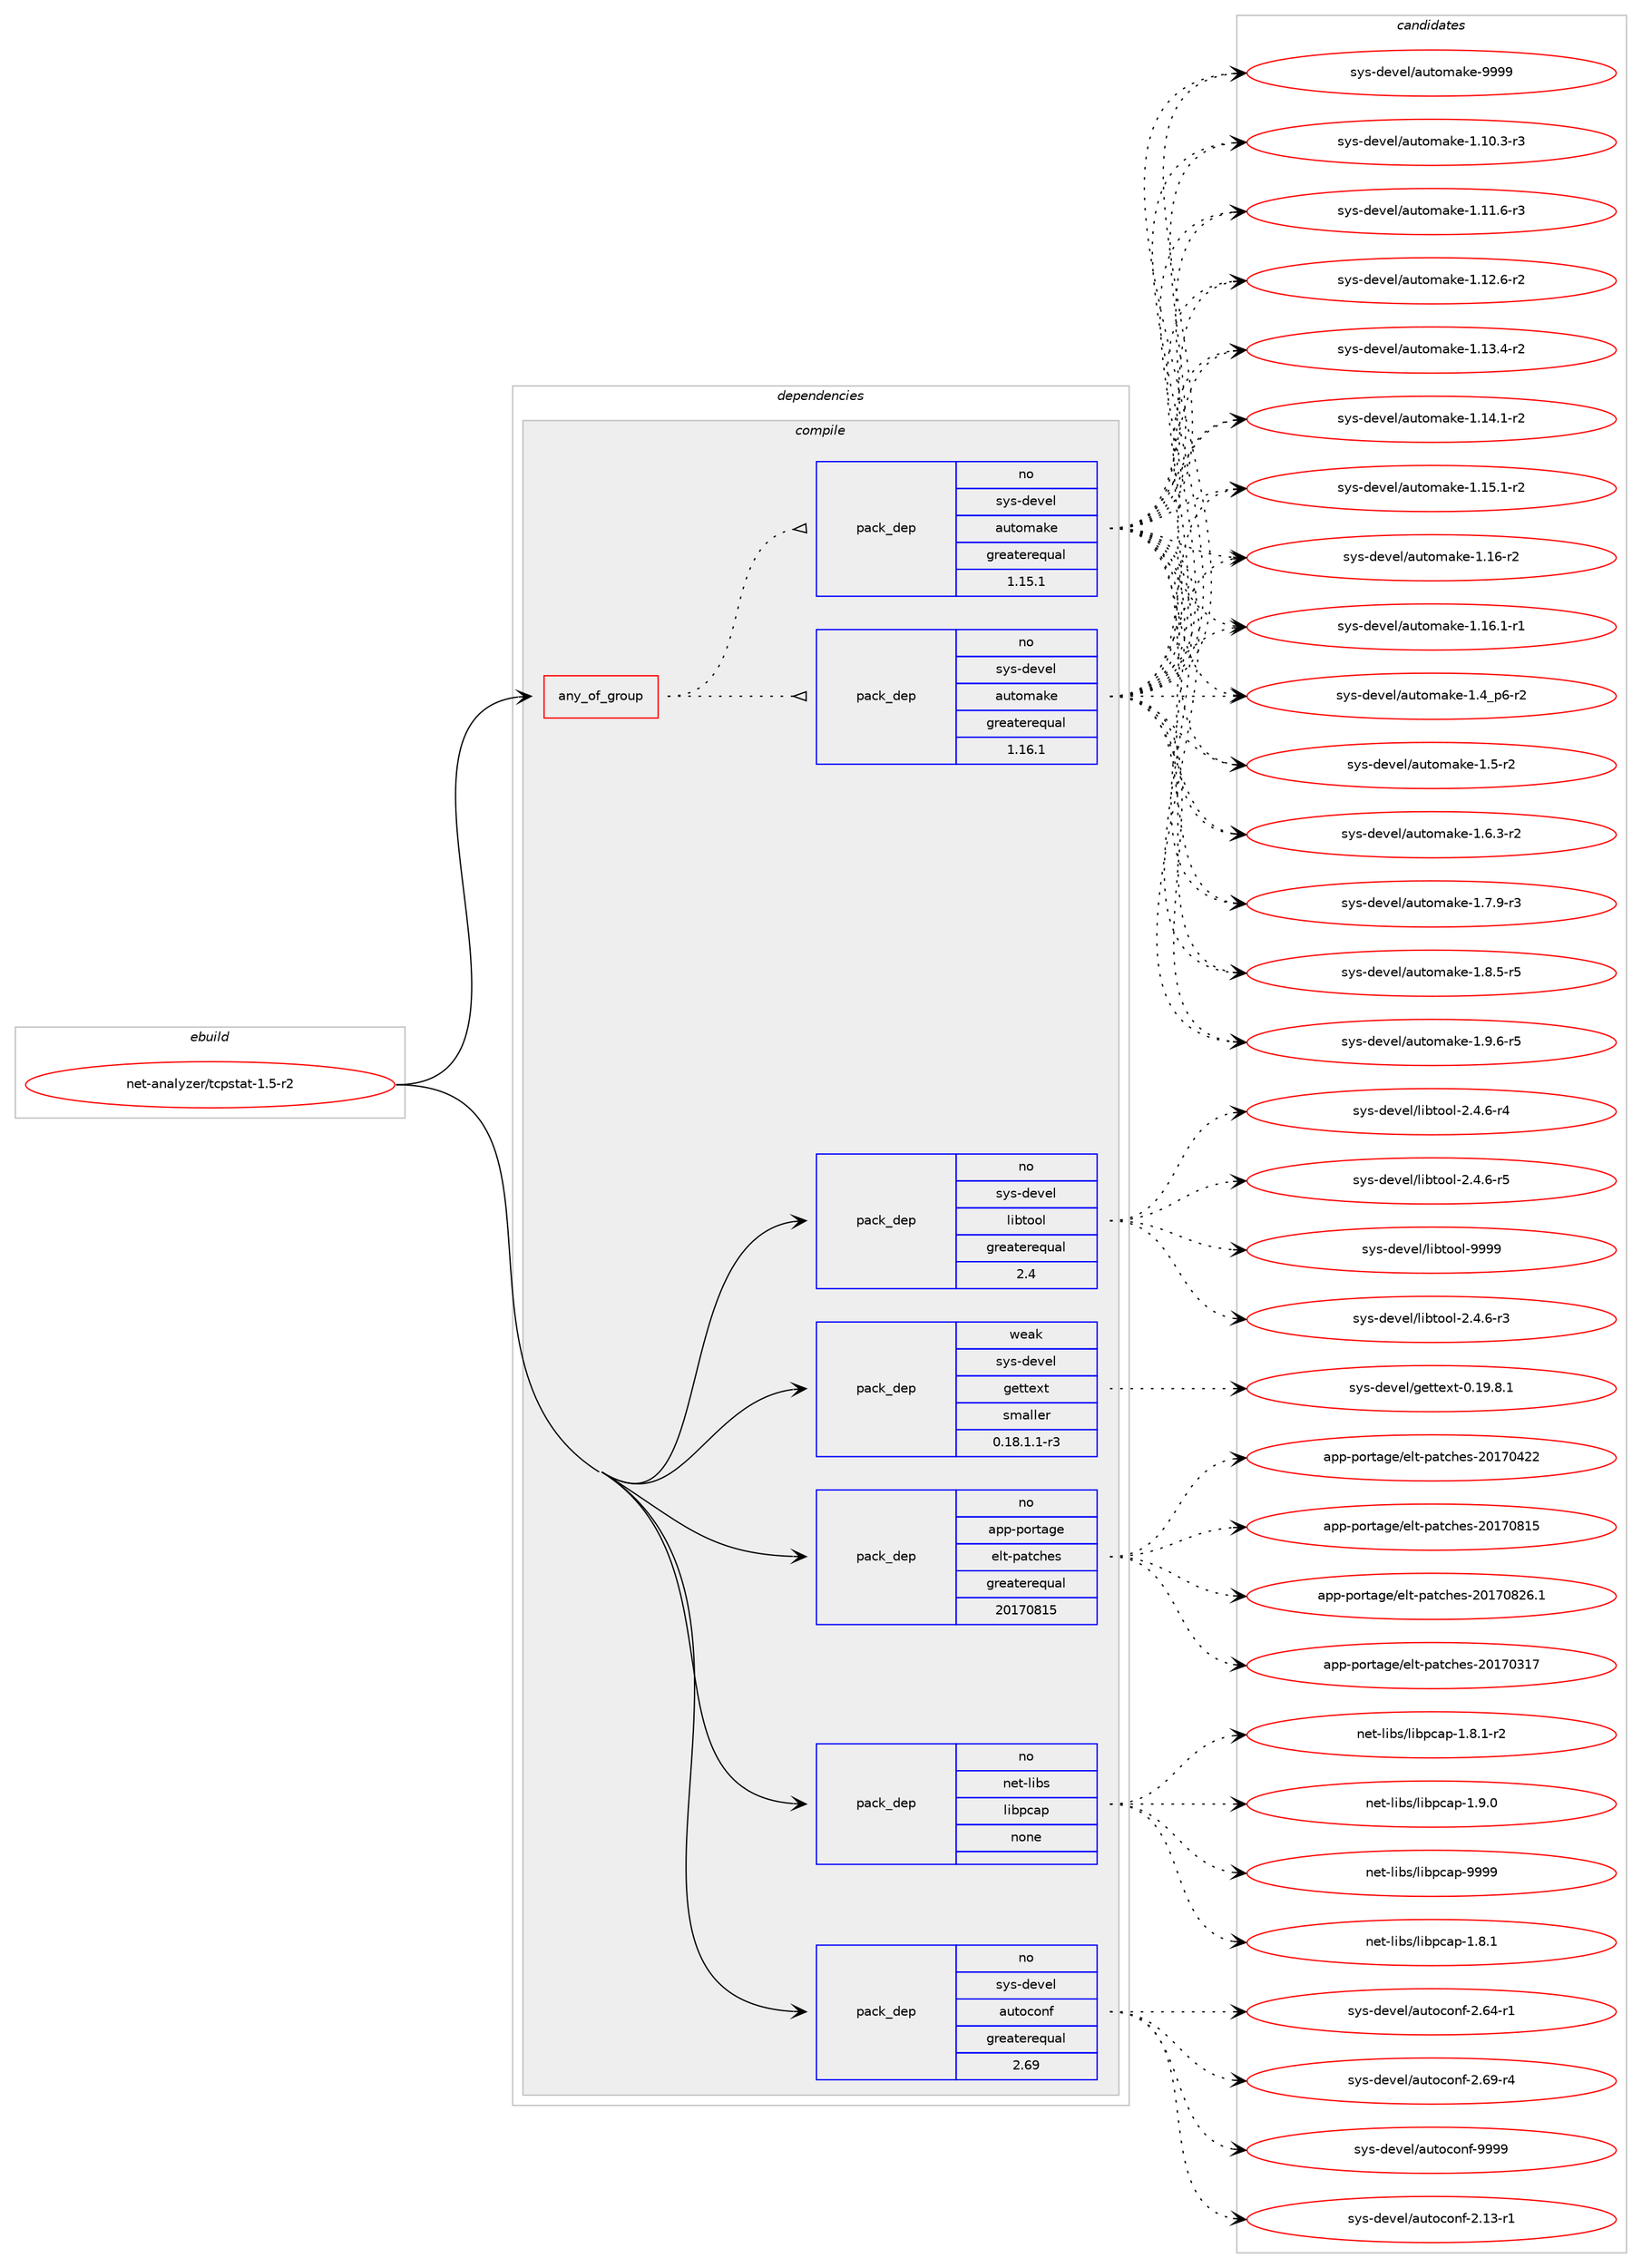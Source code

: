 digraph prolog {

# *************
# Graph options
# *************

newrank=true;
concentrate=true;
compound=true;
graph [rankdir=LR,fontname=Helvetica,fontsize=10,ranksep=1.5];#, ranksep=2.5, nodesep=0.2];
edge  [arrowhead=vee];
node  [fontname=Helvetica,fontsize=10];

# **********
# The ebuild
# **********

subgraph cluster_leftcol {
color=gray;
rank=same;
label=<<i>ebuild</i>>;
id [label="net-analyzer/tcpstat-1.5-r2", color=red, width=4, href="../net-analyzer/tcpstat-1.5-r2.svg"];
}

# ****************
# The dependencies
# ****************

subgraph cluster_midcol {
color=gray;
label=<<i>dependencies</i>>;
subgraph cluster_compile {
fillcolor="#eeeeee";
style=filled;
label=<<i>compile</i>>;
subgraph any25892 {
dependency1647420 [label=<<TABLE BORDER="0" CELLBORDER="1" CELLSPACING="0" CELLPADDING="4"><TR><TD CELLPADDING="10">any_of_group</TD></TR></TABLE>>, shape=none, color=red];subgraph pack1178014 {
dependency1647421 [label=<<TABLE BORDER="0" CELLBORDER="1" CELLSPACING="0" CELLPADDING="4" WIDTH="220"><TR><TD ROWSPAN="6" CELLPADDING="30">pack_dep</TD></TR><TR><TD WIDTH="110">no</TD></TR><TR><TD>sys-devel</TD></TR><TR><TD>automake</TD></TR><TR><TD>greaterequal</TD></TR><TR><TD>1.16.1</TD></TR></TABLE>>, shape=none, color=blue];
}
dependency1647420:e -> dependency1647421:w [weight=20,style="dotted",arrowhead="oinv"];
subgraph pack1178015 {
dependency1647422 [label=<<TABLE BORDER="0" CELLBORDER="1" CELLSPACING="0" CELLPADDING="4" WIDTH="220"><TR><TD ROWSPAN="6" CELLPADDING="30">pack_dep</TD></TR><TR><TD WIDTH="110">no</TD></TR><TR><TD>sys-devel</TD></TR><TR><TD>automake</TD></TR><TR><TD>greaterequal</TD></TR><TR><TD>1.15.1</TD></TR></TABLE>>, shape=none, color=blue];
}
dependency1647420:e -> dependency1647422:w [weight=20,style="dotted",arrowhead="oinv"];
}
id:e -> dependency1647420:w [weight=20,style="solid",arrowhead="vee"];
subgraph pack1178016 {
dependency1647423 [label=<<TABLE BORDER="0" CELLBORDER="1" CELLSPACING="0" CELLPADDING="4" WIDTH="220"><TR><TD ROWSPAN="6" CELLPADDING="30">pack_dep</TD></TR><TR><TD WIDTH="110">no</TD></TR><TR><TD>app-portage</TD></TR><TR><TD>elt-patches</TD></TR><TR><TD>greaterequal</TD></TR><TR><TD>20170815</TD></TR></TABLE>>, shape=none, color=blue];
}
id:e -> dependency1647423:w [weight=20,style="solid",arrowhead="vee"];
subgraph pack1178017 {
dependency1647424 [label=<<TABLE BORDER="0" CELLBORDER="1" CELLSPACING="0" CELLPADDING="4" WIDTH="220"><TR><TD ROWSPAN="6" CELLPADDING="30">pack_dep</TD></TR><TR><TD WIDTH="110">no</TD></TR><TR><TD>net-libs</TD></TR><TR><TD>libpcap</TD></TR><TR><TD>none</TD></TR><TR><TD></TD></TR></TABLE>>, shape=none, color=blue];
}
id:e -> dependency1647424:w [weight=20,style="solid",arrowhead="vee"];
subgraph pack1178018 {
dependency1647425 [label=<<TABLE BORDER="0" CELLBORDER="1" CELLSPACING="0" CELLPADDING="4" WIDTH="220"><TR><TD ROWSPAN="6" CELLPADDING="30">pack_dep</TD></TR><TR><TD WIDTH="110">no</TD></TR><TR><TD>sys-devel</TD></TR><TR><TD>autoconf</TD></TR><TR><TD>greaterequal</TD></TR><TR><TD>2.69</TD></TR></TABLE>>, shape=none, color=blue];
}
id:e -> dependency1647425:w [weight=20,style="solid",arrowhead="vee"];
subgraph pack1178019 {
dependency1647426 [label=<<TABLE BORDER="0" CELLBORDER="1" CELLSPACING="0" CELLPADDING="4" WIDTH="220"><TR><TD ROWSPAN="6" CELLPADDING="30">pack_dep</TD></TR><TR><TD WIDTH="110">no</TD></TR><TR><TD>sys-devel</TD></TR><TR><TD>libtool</TD></TR><TR><TD>greaterequal</TD></TR><TR><TD>2.4</TD></TR></TABLE>>, shape=none, color=blue];
}
id:e -> dependency1647426:w [weight=20,style="solid",arrowhead="vee"];
subgraph pack1178020 {
dependency1647427 [label=<<TABLE BORDER="0" CELLBORDER="1" CELLSPACING="0" CELLPADDING="4" WIDTH="220"><TR><TD ROWSPAN="6" CELLPADDING="30">pack_dep</TD></TR><TR><TD WIDTH="110">weak</TD></TR><TR><TD>sys-devel</TD></TR><TR><TD>gettext</TD></TR><TR><TD>smaller</TD></TR><TR><TD>0.18.1.1-r3</TD></TR></TABLE>>, shape=none, color=blue];
}
id:e -> dependency1647427:w [weight=20,style="solid",arrowhead="vee"];
}
subgraph cluster_compileandrun {
fillcolor="#eeeeee";
style=filled;
label=<<i>compile and run</i>>;
}
subgraph cluster_run {
fillcolor="#eeeeee";
style=filled;
label=<<i>run</i>>;
}
}

# **************
# The candidates
# **************

subgraph cluster_choices {
rank=same;
color=gray;
label=<<i>candidates</i>>;

subgraph choice1178014 {
color=black;
nodesep=1;
choice11512111545100101118101108479711711611110997107101454946494846514511451 [label="sys-devel/automake-1.10.3-r3", color=red, width=4,href="../sys-devel/automake-1.10.3-r3.svg"];
choice11512111545100101118101108479711711611110997107101454946494946544511451 [label="sys-devel/automake-1.11.6-r3", color=red, width=4,href="../sys-devel/automake-1.11.6-r3.svg"];
choice11512111545100101118101108479711711611110997107101454946495046544511450 [label="sys-devel/automake-1.12.6-r2", color=red, width=4,href="../sys-devel/automake-1.12.6-r2.svg"];
choice11512111545100101118101108479711711611110997107101454946495146524511450 [label="sys-devel/automake-1.13.4-r2", color=red, width=4,href="../sys-devel/automake-1.13.4-r2.svg"];
choice11512111545100101118101108479711711611110997107101454946495246494511450 [label="sys-devel/automake-1.14.1-r2", color=red, width=4,href="../sys-devel/automake-1.14.1-r2.svg"];
choice11512111545100101118101108479711711611110997107101454946495346494511450 [label="sys-devel/automake-1.15.1-r2", color=red, width=4,href="../sys-devel/automake-1.15.1-r2.svg"];
choice1151211154510010111810110847971171161111099710710145494649544511450 [label="sys-devel/automake-1.16-r2", color=red, width=4,href="../sys-devel/automake-1.16-r2.svg"];
choice11512111545100101118101108479711711611110997107101454946495446494511449 [label="sys-devel/automake-1.16.1-r1", color=red, width=4,href="../sys-devel/automake-1.16.1-r1.svg"];
choice115121115451001011181011084797117116111109971071014549465295112544511450 [label="sys-devel/automake-1.4_p6-r2", color=red, width=4,href="../sys-devel/automake-1.4_p6-r2.svg"];
choice11512111545100101118101108479711711611110997107101454946534511450 [label="sys-devel/automake-1.5-r2", color=red, width=4,href="../sys-devel/automake-1.5-r2.svg"];
choice115121115451001011181011084797117116111109971071014549465446514511450 [label="sys-devel/automake-1.6.3-r2", color=red, width=4,href="../sys-devel/automake-1.6.3-r2.svg"];
choice115121115451001011181011084797117116111109971071014549465546574511451 [label="sys-devel/automake-1.7.9-r3", color=red, width=4,href="../sys-devel/automake-1.7.9-r3.svg"];
choice115121115451001011181011084797117116111109971071014549465646534511453 [label="sys-devel/automake-1.8.5-r5", color=red, width=4,href="../sys-devel/automake-1.8.5-r5.svg"];
choice115121115451001011181011084797117116111109971071014549465746544511453 [label="sys-devel/automake-1.9.6-r5", color=red, width=4,href="../sys-devel/automake-1.9.6-r5.svg"];
choice115121115451001011181011084797117116111109971071014557575757 [label="sys-devel/automake-9999", color=red, width=4,href="../sys-devel/automake-9999.svg"];
dependency1647421:e -> choice11512111545100101118101108479711711611110997107101454946494846514511451:w [style=dotted,weight="100"];
dependency1647421:e -> choice11512111545100101118101108479711711611110997107101454946494946544511451:w [style=dotted,weight="100"];
dependency1647421:e -> choice11512111545100101118101108479711711611110997107101454946495046544511450:w [style=dotted,weight="100"];
dependency1647421:e -> choice11512111545100101118101108479711711611110997107101454946495146524511450:w [style=dotted,weight="100"];
dependency1647421:e -> choice11512111545100101118101108479711711611110997107101454946495246494511450:w [style=dotted,weight="100"];
dependency1647421:e -> choice11512111545100101118101108479711711611110997107101454946495346494511450:w [style=dotted,weight="100"];
dependency1647421:e -> choice1151211154510010111810110847971171161111099710710145494649544511450:w [style=dotted,weight="100"];
dependency1647421:e -> choice11512111545100101118101108479711711611110997107101454946495446494511449:w [style=dotted,weight="100"];
dependency1647421:e -> choice115121115451001011181011084797117116111109971071014549465295112544511450:w [style=dotted,weight="100"];
dependency1647421:e -> choice11512111545100101118101108479711711611110997107101454946534511450:w [style=dotted,weight="100"];
dependency1647421:e -> choice115121115451001011181011084797117116111109971071014549465446514511450:w [style=dotted,weight="100"];
dependency1647421:e -> choice115121115451001011181011084797117116111109971071014549465546574511451:w [style=dotted,weight="100"];
dependency1647421:e -> choice115121115451001011181011084797117116111109971071014549465646534511453:w [style=dotted,weight="100"];
dependency1647421:e -> choice115121115451001011181011084797117116111109971071014549465746544511453:w [style=dotted,weight="100"];
dependency1647421:e -> choice115121115451001011181011084797117116111109971071014557575757:w [style=dotted,weight="100"];
}
subgraph choice1178015 {
color=black;
nodesep=1;
choice11512111545100101118101108479711711611110997107101454946494846514511451 [label="sys-devel/automake-1.10.3-r3", color=red, width=4,href="../sys-devel/automake-1.10.3-r3.svg"];
choice11512111545100101118101108479711711611110997107101454946494946544511451 [label="sys-devel/automake-1.11.6-r3", color=red, width=4,href="../sys-devel/automake-1.11.6-r3.svg"];
choice11512111545100101118101108479711711611110997107101454946495046544511450 [label="sys-devel/automake-1.12.6-r2", color=red, width=4,href="../sys-devel/automake-1.12.6-r2.svg"];
choice11512111545100101118101108479711711611110997107101454946495146524511450 [label="sys-devel/automake-1.13.4-r2", color=red, width=4,href="../sys-devel/automake-1.13.4-r2.svg"];
choice11512111545100101118101108479711711611110997107101454946495246494511450 [label="sys-devel/automake-1.14.1-r2", color=red, width=4,href="../sys-devel/automake-1.14.1-r2.svg"];
choice11512111545100101118101108479711711611110997107101454946495346494511450 [label="sys-devel/automake-1.15.1-r2", color=red, width=4,href="../sys-devel/automake-1.15.1-r2.svg"];
choice1151211154510010111810110847971171161111099710710145494649544511450 [label="sys-devel/automake-1.16-r2", color=red, width=4,href="../sys-devel/automake-1.16-r2.svg"];
choice11512111545100101118101108479711711611110997107101454946495446494511449 [label="sys-devel/automake-1.16.1-r1", color=red, width=4,href="../sys-devel/automake-1.16.1-r1.svg"];
choice115121115451001011181011084797117116111109971071014549465295112544511450 [label="sys-devel/automake-1.4_p6-r2", color=red, width=4,href="../sys-devel/automake-1.4_p6-r2.svg"];
choice11512111545100101118101108479711711611110997107101454946534511450 [label="sys-devel/automake-1.5-r2", color=red, width=4,href="../sys-devel/automake-1.5-r2.svg"];
choice115121115451001011181011084797117116111109971071014549465446514511450 [label="sys-devel/automake-1.6.3-r2", color=red, width=4,href="../sys-devel/automake-1.6.3-r2.svg"];
choice115121115451001011181011084797117116111109971071014549465546574511451 [label="sys-devel/automake-1.7.9-r3", color=red, width=4,href="../sys-devel/automake-1.7.9-r3.svg"];
choice115121115451001011181011084797117116111109971071014549465646534511453 [label="sys-devel/automake-1.8.5-r5", color=red, width=4,href="../sys-devel/automake-1.8.5-r5.svg"];
choice115121115451001011181011084797117116111109971071014549465746544511453 [label="sys-devel/automake-1.9.6-r5", color=red, width=4,href="../sys-devel/automake-1.9.6-r5.svg"];
choice115121115451001011181011084797117116111109971071014557575757 [label="sys-devel/automake-9999", color=red, width=4,href="../sys-devel/automake-9999.svg"];
dependency1647422:e -> choice11512111545100101118101108479711711611110997107101454946494846514511451:w [style=dotted,weight="100"];
dependency1647422:e -> choice11512111545100101118101108479711711611110997107101454946494946544511451:w [style=dotted,weight="100"];
dependency1647422:e -> choice11512111545100101118101108479711711611110997107101454946495046544511450:w [style=dotted,weight="100"];
dependency1647422:e -> choice11512111545100101118101108479711711611110997107101454946495146524511450:w [style=dotted,weight="100"];
dependency1647422:e -> choice11512111545100101118101108479711711611110997107101454946495246494511450:w [style=dotted,weight="100"];
dependency1647422:e -> choice11512111545100101118101108479711711611110997107101454946495346494511450:w [style=dotted,weight="100"];
dependency1647422:e -> choice1151211154510010111810110847971171161111099710710145494649544511450:w [style=dotted,weight="100"];
dependency1647422:e -> choice11512111545100101118101108479711711611110997107101454946495446494511449:w [style=dotted,weight="100"];
dependency1647422:e -> choice115121115451001011181011084797117116111109971071014549465295112544511450:w [style=dotted,weight="100"];
dependency1647422:e -> choice11512111545100101118101108479711711611110997107101454946534511450:w [style=dotted,weight="100"];
dependency1647422:e -> choice115121115451001011181011084797117116111109971071014549465446514511450:w [style=dotted,weight="100"];
dependency1647422:e -> choice115121115451001011181011084797117116111109971071014549465546574511451:w [style=dotted,weight="100"];
dependency1647422:e -> choice115121115451001011181011084797117116111109971071014549465646534511453:w [style=dotted,weight="100"];
dependency1647422:e -> choice115121115451001011181011084797117116111109971071014549465746544511453:w [style=dotted,weight="100"];
dependency1647422:e -> choice115121115451001011181011084797117116111109971071014557575757:w [style=dotted,weight="100"];
}
subgraph choice1178016 {
color=black;
nodesep=1;
choice97112112451121111141169710310147101108116451129711699104101115455048495548514955 [label="app-portage/elt-patches-20170317", color=red, width=4,href="../app-portage/elt-patches-20170317.svg"];
choice97112112451121111141169710310147101108116451129711699104101115455048495548525050 [label="app-portage/elt-patches-20170422", color=red, width=4,href="../app-portage/elt-patches-20170422.svg"];
choice97112112451121111141169710310147101108116451129711699104101115455048495548564953 [label="app-portage/elt-patches-20170815", color=red, width=4,href="../app-portage/elt-patches-20170815.svg"];
choice971121124511211111411697103101471011081164511297116991041011154550484955485650544649 [label="app-portage/elt-patches-20170826.1", color=red, width=4,href="../app-portage/elt-patches-20170826.1.svg"];
dependency1647423:e -> choice97112112451121111141169710310147101108116451129711699104101115455048495548514955:w [style=dotted,weight="100"];
dependency1647423:e -> choice97112112451121111141169710310147101108116451129711699104101115455048495548525050:w [style=dotted,weight="100"];
dependency1647423:e -> choice97112112451121111141169710310147101108116451129711699104101115455048495548564953:w [style=dotted,weight="100"];
dependency1647423:e -> choice971121124511211111411697103101471011081164511297116991041011154550484955485650544649:w [style=dotted,weight="100"];
}
subgraph choice1178017 {
color=black;
nodesep=1;
choice110101116451081059811547108105981129997112454946564649 [label="net-libs/libpcap-1.8.1", color=red, width=4,href="../net-libs/libpcap-1.8.1.svg"];
choice1101011164510810598115471081059811299971124549465646494511450 [label="net-libs/libpcap-1.8.1-r2", color=red, width=4,href="../net-libs/libpcap-1.8.1-r2.svg"];
choice110101116451081059811547108105981129997112454946574648 [label="net-libs/libpcap-1.9.0", color=red, width=4,href="../net-libs/libpcap-1.9.0.svg"];
choice1101011164510810598115471081059811299971124557575757 [label="net-libs/libpcap-9999", color=red, width=4,href="../net-libs/libpcap-9999.svg"];
dependency1647424:e -> choice110101116451081059811547108105981129997112454946564649:w [style=dotted,weight="100"];
dependency1647424:e -> choice1101011164510810598115471081059811299971124549465646494511450:w [style=dotted,weight="100"];
dependency1647424:e -> choice110101116451081059811547108105981129997112454946574648:w [style=dotted,weight="100"];
dependency1647424:e -> choice1101011164510810598115471081059811299971124557575757:w [style=dotted,weight="100"];
}
subgraph choice1178018 {
color=black;
nodesep=1;
choice1151211154510010111810110847971171161119911111010245504649514511449 [label="sys-devel/autoconf-2.13-r1", color=red, width=4,href="../sys-devel/autoconf-2.13-r1.svg"];
choice1151211154510010111810110847971171161119911111010245504654524511449 [label="sys-devel/autoconf-2.64-r1", color=red, width=4,href="../sys-devel/autoconf-2.64-r1.svg"];
choice1151211154510010111810110847971171161119911111010245504654574511452 [label="sys-devel/autoconf-2.69-r4", color=red, width=4,href="../sys-devel/autoconf-2.69-r4.svg"];
choice115121115451001011181011084797117116111991111101024557575757 [label="sys-devel/autoconf-9999", color=red, width=4,href="../sys-devel/autoconf-9999.svg"];
dependency1647425:e -> choice1151211154510010111810110847971171161119911111010245504649514511449:w [style=dotted,weight="100"];
dependency1647425:e -> choice1151211154510010111810110847971171161119911111010245504654524511449:w [style=dotted,weight="100"];
dependency1647425:e -> choice1151211154510010111810110847971171161119911111010245504654574511452:w [style=dotted,weight="100"];
dependency1647425:e -> choice115121115451001011181011084797117116111991111101024557575757:w [style=dotted,weight="100"];
}
subgraph choice1178019 {
color=black;
nodesep=1;
choice1151211154510010111810110847108105981161111111084550465246544511451 [label="sys-devel/libtool-2.4.6-r3", color=red, width=4,href="../sys-devel/libtool-2.4.6-r3.svg"];
choice1151211154510010111810110847108105981161111111084550465246544511452 [label="sys-devel/libtool-2.4.6-r4", color=red, width=4,href="../sys-devel/libtool-2.4.6-r4.svg"];
choice1151211154510010111810110847108105981161111111084550465246544511453 [label="sys-devel/libtool-2.4.6-r5", color=red, width=4,href="../sys-devel/libtool-2.4.6-r5.svg"];
choice1151211154510010111810110847108105981161111111084557575757 [label="sys-devel/libtool-9999", color=red, width=4,href="../sys-devel/libtool-9999.svg"];
dependency1647426:e -> choice1151211154510010111810110847108105981161111111084550465246544511451:w [style=dotted,weight="100"];
dependency1647426:e -> choice1151211154510010111810110847108105981161111111084550465246544511452:w [style=dotted,weight="100"];
dependency1647426:e -> choice1151211154510010111810110847108105981161111111084550465246544511453:w [style=dotted,weight="100"];
dependency1647426:e -> choice1151211154510010111810110847108105981161111111084557575757:w [style=dotted,weight="100"];
}
subgraph choice1178020 {
color=black;
nodesep=1;
choice1151211154510010111810110847103101116116101120116454846495746564649 [label="sys-devel/gettext-0.19.8.1", color=red, width=4,href="../sys-devel/gettext-0.19.8.1.svg"];
dependency1647427:e -> choice1151211154510010111810110847103101116116101120116454846495746564649:w [style=dotted,weight="100"];
}
}

}

